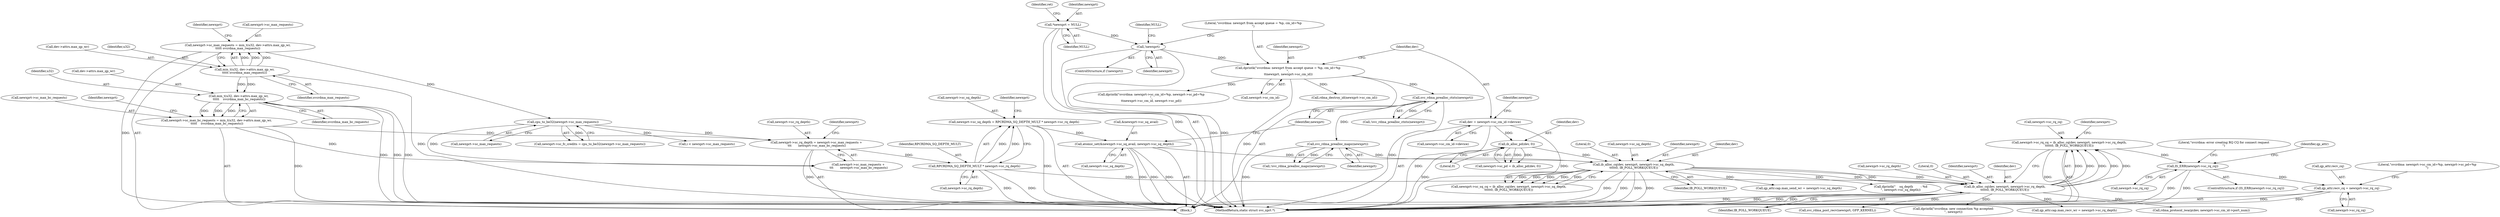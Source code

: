 digraph "0_linux_c70422f760c120480fee4de6c38804c72aa26bc1_44@API" {
"1000447" [label="(Call,qp_attr.recv_cq = newxprt->sc_rq_cq)"];
"1000367" [label="(Call,IS_ERR(newxprt->sc_rq_cq))"];
"1000354" [label="(Call,newxprt->sc_rq_cq = ib_alloc_cq(dev, newxprt, newxprt->sc_rq_depth,\n\t\t\t\t\t0, IB_POLL_WORKQUEUE))"];
"1000358" [label="(Call,ib_alloc_cq(dev, newxprt, newxprt->sc_rq_depth,\n\t\t\t\t\t0, IB_POLL_WORKQUEUE))"];
"1000337" [label="(Call,ib_alloc_cq(dev, newxprt, newxprt->sc_sq_depth,\n\t\t\t\t\t0, IB_POLL_WORKQUEUE))"];
"1000321" [label="(Call,ib_alloc_pd(dev, 0))"];
"1000184" [label="(Call,dev = newxprt->sc_cm_id->device)"];
"1000290" [label="(Call,svc_rdma_prealloc_maps(newxprt))"];
"1000285" [label="(Call,svc_rdma_prealloc_ctxts(newxprt))"];
"1000178" [label="(Call,dprintk(\"svcrdma: newxprt from accept queue = %p, cm_id=%p\n\",\n \t\tnewxprt, newxprt->sc_cm_id))"];
"1000174" [label="(Call,!newxprt)"];
"1000116" [label="(Call,*newxprt = NULL)"];
"1000275" [label="(Call,atomic_set(&newxprt->sc_sq_avail, newxprt->sc_sq_depth))"];
"1000266" [label="(Call,newxprt->sc_sq_depth = RPCRDMA_SQ_DEPTH_MULT * newxprt->sc_rq_depth)"];
"1000270" [label="(Call,RPCRDMA_SQ_DEPTH_MULT * newxprt->sc_rq_depth)"];
"1000255" [label="(Call,newxprt->sc_rq_depth = newxprt->sc_max_requests +\n \t\t\t       newxprt->sc_max_bc_requests)"];
"1000239" [label="(Call,cpu_to_be32(newxprt->sc_max_requests))"];
"1000223" [label="(Call,newxprt->sc_max_requests = min_t(u32, dev->attrs.max_qp_wr,\n\t\t\t\t\t svcrdma_max_requests))"];
"1000227" [label="(Call,min_t(u32, dev->attrs.max_qp_wr,\n\t\t\t\t\t svcrdma_max_requests))"];
"1000243" [label="(Call,newxprt->sc_max_bc_requests = min_t(u32, dev->attrs.max_qp_wr,\n \t\t\t\t\t    svcrdma_max_bc_requests))"];
"1000247" [label="(Call,min_t(u32, dev->attrs.max_qp_wr,\n \t\t\t\t\t    svcrdma_max_bc_requests))"];
"1000175" [label="(Identifier,newxprt)"];
"1000180" [label="(Identifier,newxprt)"];
"1000454" [label="(Call,dprintk(\"svcrdma: newxprt->sc_cm_id=%p, newxprt->sc_pd=%p\n\",\n\t\tnewxprt->sc_cm_id, newxprt->sc_pd))"];
"1000177" [label="(Identifier,NULL)"];
"1000235" [label="(Call,newxprt->sc_fc_credits = cpu_to_be32(newxprt->sc_max_requests))"];
"1000247" [label="(Call,min_t(u32, dev->attrs.max_qp_wr,\n \t\t\t\t\t    svcrdma_max_bc_requests))"];
"1000254" [label="(Identifier,svcrdma_max_bc_requests)"];
"1000692" [label="(Call,dprintk(\"svcrdma: new connection %p accepted:\n\", newxprt))"];
"1000276" [label="(Call,&newxprt->sc_sq_avail)"];
"1000368" [label="(Call,newxprt->sc_rq_cq)"];
"1000256" [label="(Call,newxprt->sc_rq_depth)"];
"1000361" [label="(Call,newxprt->sc_rq_depth)"];
"1000403" [label="(Call,qp_attr.cap.max_recv_wr = newxprt->sc_rq_depth)"];
"1000234" [label="(Identifier,svcrdma_max_requests)"];
"1000127" [label="(Identifier,ret)"];
"1000343" [label="(Literal,0)"];
"1000333" [label="(Call,newxprt->sc_sq_cq = ib_alloc_cq(dev, newxprt, newxprt->sc_sq_depth,\n\t\t\t\t\t0, IB_POLL_WORKQUEUE))"];
"1000275" [label="(Call,atomic_set(&newxprt->sc_sq_avail, newxprt->sc_sq_depth))"];
"1000270" [label="(Call,RPCRDMA_SQ_DEPTH_MULT * newxprt->sc_rq_depth)"];
"1000181" [label="(Call,newxprt->sc_cm_id)"];
"1000364" [label="(Literal,0)"];
"1000360" [label="(Identifier,newxprt)"];
"1000267" [label="(Call,newxprt->sc_sq_depth)"];
"1000280" [label="(Call,newxprt->sc_sq_depth)"];
"1000555" [label="(Call,rdma_protocol_iwarp(dev, newxprt->sc_cm_id->port_num))"];
"1000323" [label="(Literal,0)"];
"1000340" [label="(Call,newxprt->sc_sq_depth)"];
"1000317" [label="(Call,newxprt->sc_pd = ib_alloc_pd(dev, 0))"];
"1000284" [label="(Call,!svc_rdma_prealloc_ctxts(newxprt))"];
"1000373" [label="(Literal,\"svcrdma: error creating RQ CQ for connect request\n\")"];
"1000337" [label="(Call,ib_alloc_cq(dev, newxprt, newxprt->sc_sq_depth,\n\t\t\t\t\t0, IB_POLL_WORKQUEUE))"];
"1000797" [label="(MethodReturn,static struct svc_xprt *)"];
"1000239" [label="(Call,cpu_to_be32(newxprt->sc_max_requests))"];
"1000588" [label="(Call,i < newxprt->sc_max_requests)"];
"1000227" [label="(Call,min_t(u32, dev->attrs.max_qp_wr,\n\t\t\t\t\t svcrdma_max_requests))"];
"1000186" [label="(Call,newxprt->sc_cm_id->device)"];
"1000365" [label="(Identifier,IB_POLL_WORKQUEUE)"];
"1000116" [label="(Call,*newxprt = NULL)"];
"1000244" [label="(Call,newxprt->sc_max_bc_requests)"];
"1000285" [label="(Call,svc_rdma_prealloc_ctxts(newxprt))"];
"1000786" [label="(Call,rdma_destroy_id(newxprt->sc_cm_id))"];
"1000377" [label="(Identifier,qp_attr)"];
"1000248" [label="(Identifier,u32)"];
"1000271" [label="(Identifier,RPCRDMA_SQ_DEPTH_MULT)"];
"1000185" [label="(Identifier,dev)"];
"1000229" [label="(Call,dev->attrs.max_qp_wr)"];
"1000344" [label="(Identifier,IB_POLL_WORKQUEUE)"];
"1000223" [label="(Call,newxprt->sc_max_requests = min_t(u32, dev->attrs.max_qp_wr,\n\t\t\t\t\t svcrdma_max_requests))"];
"1000173" [label="(ControlStructure,if (!newxprt))"];
"1000451" [label="(Call,newxprt->sc_rq_cq)"];
"1000339" [label="(Identifier,newxprt)"];
"1000272" [label="(Call,newxprt->sc_rq_depth)"];
"1000113" [label="(Block,)"];
"1000237" [label="(Identifier,newxprt)"];
"1000240" [label="(Call,newxprt->sc_max_requests)"];
"1000394" [label="(Call,qp_attr.cap.max_send_wr = newxprt->sc_sq_depth)"];
"1000743" [label="(Call,dprintk(\"    sq_depth        : %d\n\", newxprt->sc_sq_depth))"];
"1000338" [label="(Identifier,dev)"];
"1000224" [label="(Call,newxprt->sc_max_requests)"];
"1000322" [label="(Identifier,dev)"];
"1000117" [label="(Identifier,newxprt)"];
"1000598" [label="(Call,svc_rdma_post_recv(newxprt, GFP_KERNEL))"];
"1000321" [label="(Call,ib_alloc_pd(dev, 0))"];
"1000249" [label="(Call,dev->attrs.max_qp_wr)"];
"1000118" [label="(Identifier,NULL)"];
"1000266" [label="(Call,newxprt->sc_sq_depth = RPCRDMA_SQ_DEPTH_MULT * newxprt->sc_rq_depth)"];
"1000289" [label="(Call,!svc_rdma_prealloc_maps(newxprt))"];
"1000184" [label="(Call,dev = newxprt->sc_cm_id->device)"];
"1000367" [label="(Call,IS_ERR(newxprt->sc_rq_cq))"];
"1000278" [label="(Identifier,newxprt)"];
"1000228" [label="(Identifier,u32)"];
"1000174" [label="(Call,!newxprt)"];
"1000355" [label="(Call,newxprt->sc_rq_cq)"];
"1000447" [label="(Call,qp_attr.recv_cq = newxprt->sc_rq_cq)"];
"1000243" [label="(Call,newxprt->sc_max_bc_requests = min_t(u32, dev->attrs.max_qp_wr,\n \t\t\t\t\t    svcrdma_max_bc_requests))"];
"1000193" [label="(Identifier,newxprt)"];
"1000448" [label="(Call,qp_attr.recv_cq)"];
"1000369" [label="(Identifier,newxprt)"];
"1000257" [label="(Identifier,newxprt)"];
"1000179" [label="(Literal,\"svcrdma: newxprt from accept queue = %p, cm_id=%p\n\")"];
"1000455" [label="(Literal,\"svcrdma: newxprt->sc_cm_id=%p, newxprt->sc_pd=%p\n\")"];
"1000178" [label="(Call,dprintk(\"svcrdma: newxprt from accept queue = %p, cm_id=%p\n\",\n \t\tnewxprt, newxprt->sc_cm_id))"];
"1000291" [label="(Identifier,newxprt)"];
"1000286" [label="(Identifier,newxprt)"];
"1000290" [label="(Call,svc_rdma_prealloc_maps(newxprt))"];
"1000259" [label="(Call,newxprt->sc_max_requests +\n \t\t\t       newxprt->sc_max_bc_requests)"];
"1000354" [label="(Call,newxprt->sc_rq_cq = ib_alloc_cq(dev, newxprt, newxprt->sc_rq_depth,\n\t\t\t\t\t0, IB_POLL_WORKQUEUE))"];
"1000358" [label="(Call,ib_alloc_cq(dev, newxprt, newxprt->sc_rq_depth,\n\t\t\t\t\t0, IB_POLL_WORKQUEUE))"];
"1000268" [label="(Identifier,newxprt)"];
"1000359" [label="(Identifier,dev)"];
"1000366" [label="(ControlStructure,if (IS_ERR(newxprt->sc_rq_cq)))"];
"1000255" [label="(Call,newxprt->sc_rq_depth = newxprt->sc_max_requests +\n \t\t\t       newxprt->sc_max_bc_requests)"];
"1000447" -> "1000113"  [label="AST: "];
"1000447" -> "1000451"  [label="CFG: "];
"1000448" -> "1000447"  [label="AST: "];
"1000451" -> "1000447"  [label="AST: "];
"1000455" -> "1000447"  [label="CFG: "];
"1000447" -> "1000797"  [label="DDG: "];
"1000447" -> "1000797"  [label="DDG: "];
"1000367" -> "1000447"  [label="DDG: "];
"1000367" -> "1000366"  [label="AST: "];
"1000367" -> "1000368"  [label="CFG: "];
"1000368" -> "1000367"  [label="AST: "];
"1000373" -> "1000367"  [label="CFG: "];
"1000377" -> "1000367"  [label="CFG: "];
"1000367" -> "1000797"  [label="DDG: "];
"1000367" -> "1000797"  [label="DDG: "];
"1000354" -> "1000367"  [label="DDG: "];
"1000354" -> "1000113"  [label="AST: "];
"1000354" -> "1000358"  [label="CFG: "];
"1000355" -> "1000354"  [label="AST: "];
"1000358" -> "1000354"  [label="AST: "];
"1000369" -> "1000354"  [label="CFG: "];
"1000354" -> "1000797"  [label="DDG: "];
"1000358" -> "1000354"  [label="DDG: "];
"1000358" -> "1000354"  [label="DDG: "];
"1000358" -> "1000354"  [label="DDG: "];
"1000358" -> "1000354"  [label="DDG: "];
"1000358" -> "1000354"  [label="DDG: "];
"1000358" -> "1000365"  [label="CFG: "];
"1000359" -> "1000358"  [label="AST: "];
"1000360" -> "1000358"  [label="AST: "];
"1000361" -> "1000358"  [label="AST: "];
"1000364" -> "1000358"  [label="AST: "];
"1000365" -> "1000358"  [label="AST: "];
"1000358" -> "1000797"  [label="DDG: "];
"1000358" -> "1000797"  [label="DDG: "];
"1000358" -> "1000797"  [label="DDG: "];
"1000358" -> "1000797"  [label="DDG: "];
"1000337" -> "1000358"  [label="DDG: "];
"1000337" -> "1000358"  [label="DDG: "];
"1000337" -> "1000358"  [label="DDG: "];
"1000270" -> "1000358"  [label="DDG: "];
"1000358" -> "1000403"  [label="DDG: "];
"1000358" -> "1000555"  [label="DDG: "];
"1000358" -> "1000598"  [label="DDG: "];
"1000358" -> "1000692"  [label="DDG: "];
"1000337" -> "1000333"  [label="AST: "];
"1000337" -> "1000344"  [label="CFG: "];
"1000338" -> "1000337"  [label="AST: "];
"1000339" -> "1000337"  [label="AST: "];
"1000340" -> "1000337"  [label="AST: "];
"1000343" -> "1000337"  [label="AST: "];
"1000344" -> "1000337"  [label="AST: "];
"1000333" -> "1000337"  [label="CFG: "];
"1000337" -> "1000797"  [label="DDG: "];
"1000337" -> "1000797"  [label="DDG: "];
"1000337" -> "1000797"  [label="DDG: "];
"1000337" -> "1000797"  [label="DDG: "];
"1000337" -> "1000333"  [label="DDG: "];
"1000337" -> "1000333"  [label="DDG: "];
"1000337" -> "1000333"  [label="DDG: "];
"1000337" -> "1000333"  [label="DDG: "];
"1000337" -> "1000333"  [label="DDG: "];
"1000321" -> "1000337"  [label="DDG: "];
"1000290" -> "1000337"  [label="DDG: "];
"1000275" -> "1000337"  [label="DDG: "];
"1000337" -> "1000394"  [label="DDG: "];
"1000337" -> "1000743"  [label="DDG: "];
"1000321" -> "1000317"  [label="AST: "];
"1000321" -> "1000323"  [label="CFG: "];
"1000322" -> "1000321"  [label="AST: "];
"1000323" -> "1000321"  [label="AST: "];
"1000317" -> "1000321"  [label="CFG: "];
"1000321" -> "1000797"  [label="DDG: "];
"1000321" -> "1000317"  [label="DDG: "];
"1000321" -> "1000317"  [label="DDG: "];
"1000184" -> "1000321"  [label="DDG: "];
"1000184" -> "1000113"  [label="AST: "];
"1000184" -> "1000186"  [label="CFG: "];
"1000185" -> "1000184"  [label="AST: "];
"1000186" -> "1000184"  [label="AST: "];
"1000193" -> "1000184"  [label="CFG: "];
"1000184" -> "1000797"  [label="DDG: "];
"1000184" -> "1000797"  [label="DDG: "];
"1000290" -> "1000289"  [label="AST: "];
"1000290" -> "1000291"  [label="CFG: "];
"1000291" -> "1000290"  [label="AST: "];
"1000289" -> "1000290"  [label="CFG: "];
"1000290" -> "1000797"  [label="DDG: "];
"1000290" -> "1000289"  [label="DDG: "];
"1000285" -> "1000290"  [label="DDG: "];
"1000285" -> "1000284"  [label="AST: "];
"1000285" -> "1000286"  [label="CFG: "];
"1000286" -> "1000285"  [label="AST: "];
"1000284" -> "1000285"  [label="CFG: "];
"1000285" -> "1000797"  [label="DDG: "];
"1000285" -> "1000284"  [label="DDG: "];
"1000178" -> "1000285"  [label="DDG: "];
"1000178" -> "1000113"  [label="AST: "];
"1000178" -> "1000181"  [label="CFG: "];
"1000179" -> "1000178"  [label="AST: "];
"1000180" -> "1000178"  [label="AST: "];
"1000181" -> "1000178"  [label="AST: "];
"1000185" -> "1000178"  [label="CFG: "];
"1000178" -> "1000797"  [label="DDG: "];
"1000174" -> "1000178"  [label="DDG: "];
"1000178" -> "1000454"  [label="DDG: "];
"1000178" -> "1000786"  [label="DDG: "];
"1000174" -> "1000173"  [label="AST: "];
"1000174" -> "1000175"  [label="CFG: "];
"1000175" -> "1000174"  [label="AST: "];
"1000177" -> "1000174"  [label="CFG: "];
"1000179" -> "1000174"  [label="CFG: "];
"1000174" -> "1000797"  [label="DDG: "];
"1000174" -> "1000797"  [label="DDG: "];
"1000116" -> "1000174"  [label="DDG: "];
"1000116" -> "1000113"  [label="AST: "];
"1000116" -> "1000118"  [label="CFG: "];
"1000117" -> "1000116"  [label="AST: "];
"1000118" -> "1000116"  [label="AST: "];
"1000127" -> "1000116"  [label="CFG: "];
"1000116" -> "1000797"  [label="DDG: "];
"1000275" -> "1000113"  [label="AST: "];
"1000275" -> "1000280"  [label="CFG: "];
"1000276" -> "1000275"  [label="AST: "];
"1000280" -> "1000275"  [label="AST: "];
"1000286" -> "1000275"  [label="CFG: "];
"1000275" -> "1000797"  [label="DDG: "];
"1000275" -> "1000797"  [label="DDG: "];
"1000275" -> "1000797"  [label="DDG: "];
"1000266" -> "1000275"  [label="DDG: "];
"1000266" -> "1000113"  [label="AST: "];
"1000266" -> "1000270"  [label="CFG: "];
"1000267" -> "1000266"  [label="AST: "];
"1000270" -> "1000266"  [label="AST: "];
"1000278" -> "1000266"  [label="CFG: "];
"1000266" -> "1000797"  [label="DDG: "];
"1000270" -> "1000266"  [label="DDG: "];
"1000270" -> "1000266"  [label="DDG: "];
"1000270" -> "1000272"  [label="CFG: "];
"1000271" -> "1000270"  [label="AST: "];
"1000272" -> "1000270"  [label="AST: "];
"1000270" -> "1000797"  [label="DDG: "];
"1000270" -> "1000797"  [label="DDG: "];
"1000255" -> "1000270"  [label="DDG: "];
"1000255" -> "1000113"  [label="AST: "];
"1000255" -> "1000259"  [label="CFG: "];
"1000256" -> "1000255"  [label="AST: "];
"1000259" -> "1000255"  [label="AST: "];
"1000268" -> "1000255"  [label="CFG: "];
"1000255" -> "1000797"  [label="DDG: "];
"1000239" -> "1000255"  [label="DDG: "];
"1000243" -> "1000255"  [label="DDG: "];
"1000239" -> "1000235"  [label="AST: "];
"1000239" -> "1000240"  [label="CFG: "];
"1000240" -> "1000239"  [label="AST: "];
"1000235" -> "1000239"  [label="CFG: "];
"1000239" -> "1000235"  [label="DDG: "];
"1000223" -> "1000239"  [label="DDG: "];
"1000239" -> "1000259"  [label="DDG: "];
"1000239" -> "1000588"  [label="DDG: "];
"1000223" -> "1000113"  [label="AST: "];
"1000223" -> "1000227"  [label="CFG: "];
"1000224" -> "1000223"  [label="AST: "];
"1000227" -> "1000223"  [label="AST: "];
"1000237" -> "1000223"  [label="CFG: "];
"1000223" -> "1000797"  [label="DDG: "];
"1000227" -> "1000223"  [label="DDG: "];
"1000227" -> "1000223"  [label="DDG: "];
"1000227" -> "1000223"  [label="DDG: "];
"1000227" -> "1000234"  [label="CFG: "];
"1000228" -> "1000227"  [label="AST: "];
"1000229" -> "1000227"  [label="AST: "];
"1000234" -> "1000227"  [label="AST: "];
"1000227" -> "1000797"  [label="DDG: "];
"1000227" -> "1000247"  [label="DDG: "];
"1000227" -> "1000247"  [label="DDG: "];
"1000243" -> "1000113"  [label="AST: "];
"1000243" -> "1000247"  [label="CFG: "];
"1000244" -> "1000243"  [label="AST: "];
"1000247" -> "1000243"  [label="AST: "];
"1000257" -> "1000243"  [label="CFG: "];
"1000243" -> "1000797"  [label="DDG: "];
"1000247" -> "1000243"  [label="DDG: "];
"1000247" -> "1000243"  [label="DDG: "];
"1000247" -> "1000243"  [label="DDG: "];
"1000243" -> "1000259"  [label="DDG: "];
"1000247" -> "1000254"  [label="CFG: "];
"1000248" -> "1000247"  [label="AST: "];
"1000249" -> "1000247"  [label="AST: "];
"1000254" -> "1000247"  [label="AST: "];
"1000247" -> "1000797"  [label="DDG: "];
"1000247" -> "1000797"  [label="DDG: "];
"1000247" -> "1000797"  [label="DDG: "];
}
